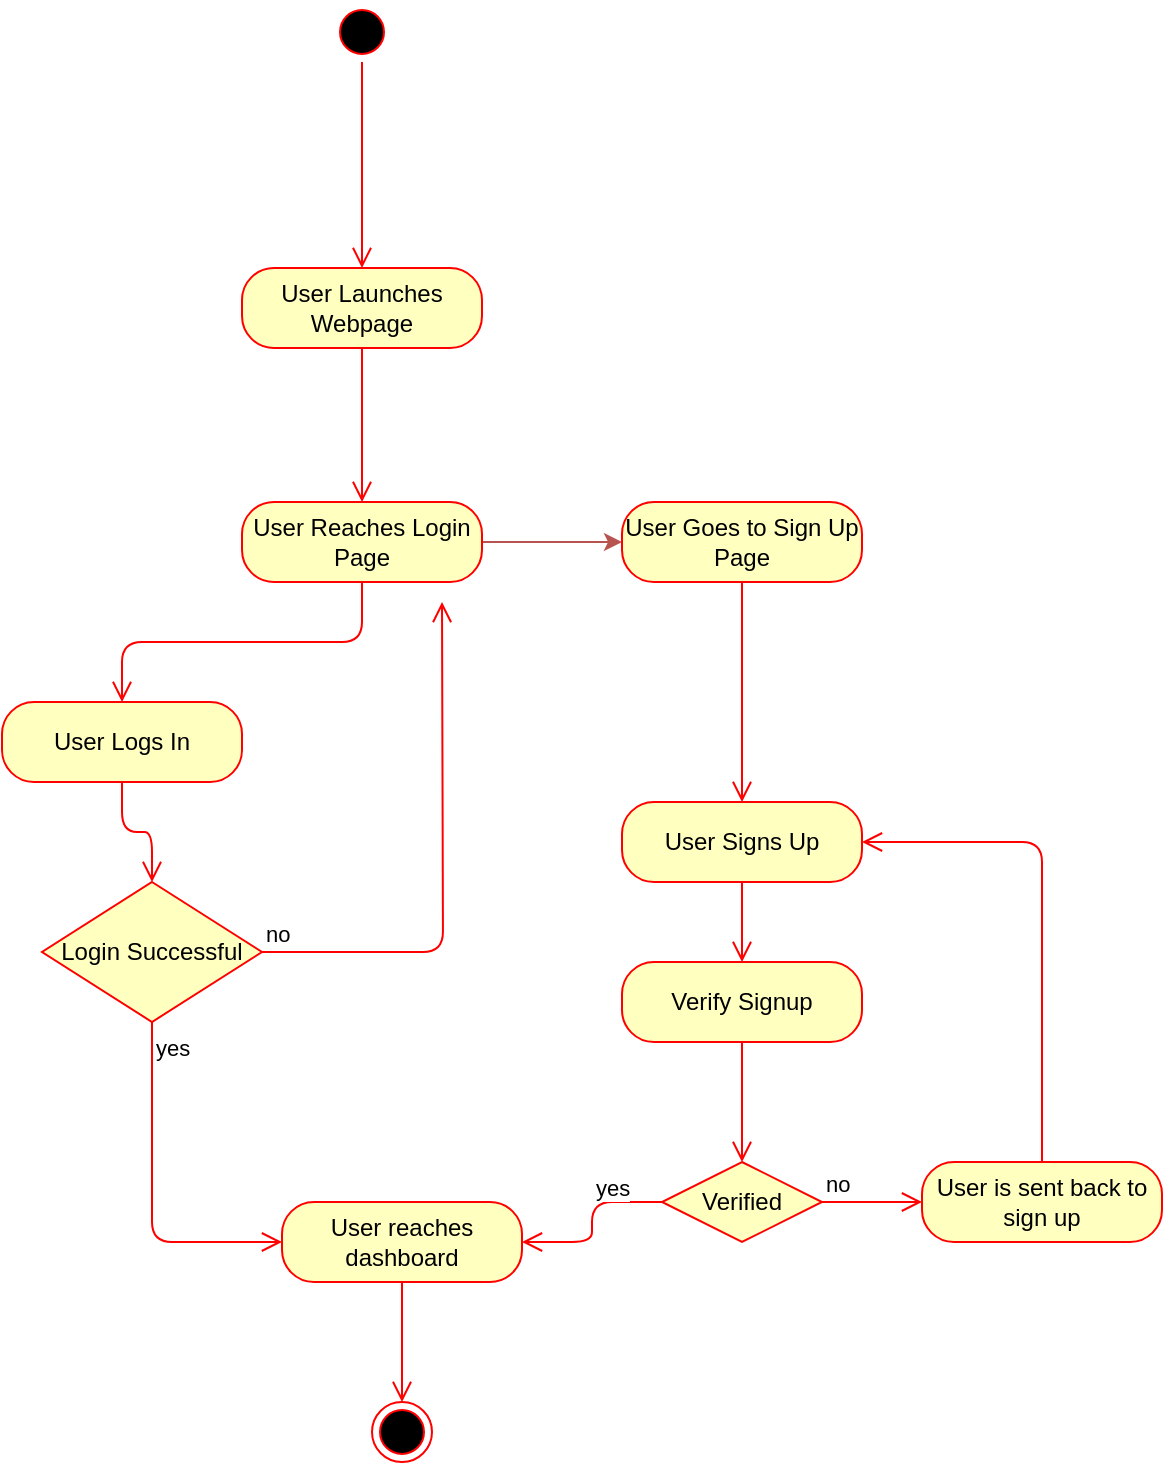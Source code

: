 <mxfile version="15.2.9" type="device"><diagram name="Page-1" id="e7e014a7-5840-1c2e-5031-d8a46d1fe8dd"><mxGraphModel dx="1038" dy="547" grid="1" gridSize="10" guides="1" tooltips="1" connect="1" arrows="1" fold="1" page="1" pageScale="1" pageWidth="1169" pageHeight="826" background="none" math="0" shadow="0"><root><mxCell id="0"/><mxCell id="1" parent="0"/><mxCell id="2FSMgI4H4eiRyfZnYOBS-52" value="User Launches Webpage" style="rounded=1;whiteSpace=wrap;html=1;arcSize=40;fontColor=#000000;fillColor=#ffffc0;strokeColor=#ff0000;" vertex="1" parent="1"><mxGeometry x="190" y="203" width="120" height="40" as="geometry"/></mxCell><mxCell id="2FSMgI4H4eiRyfZnYOBS-53" value="" style="edgeStyle=orthogonalEdgeStyle;html=1;verticalAlign=bottom;endArrow=open;endSize=8;strokeColor=#ff0000;entryX=0.5;entryY=0;entryDx=0;entryDy=0;" edge="1" source="2FSMgI4H4eiRyfZnYOBS-52" parent="1" target="2FSMgI4H4eiRyfZnYOBS-56"><mxGeometry relative="1" as="geometry"><mxPoint x="250" y="310" as="targetPoint"/></mxGeometry></mxCell><mxCell id="2FSMgI4H4eiRyfZnYOBS-54" value="" style="ellipse;html=1;shape=startState;fillColor=#000000;strokeColor=#ff0000;" vertex="1" parent="1"><mxGeometry x="235" y="70" width="30" height="30" as="geometry"/></mxCell><mxCell id="2FSMgI4H4eiRyfZnYOBS-55" value="" style="edgeStyle=orthogonalEdgeStyle;html=1;verticalAlign=bottom;endArrow=open;endSize=8;strokeColor=#ff0000;entryX=0.5;entryY=0;entryDx=0;entryDy=0;" edge="1" source="2FSMgI4H4eiRyfZnYOBS-54" parent="1" target="2FSMgI4H4eiRyfZnYOBS-52"><mxGeometry relative="1" as="geometry"><mxPoint x="250" y="160" as="targetPoint"/></mxGeometry></mxCell><mxCell id="2FSMgI4H4eiRyfZnYOBS-62" style="edgeStyle=orthogonalEdgeStyle;rounded=0;orthogonalLoop=1;jettySize=auto;html=1;fillColor=#f8cecc;strokeColor=#b85450;" edge="1" parent="1" source="2FSMgI4H4eiRyfZnYOBS-56"><mxGeometry relative="1" as="geometry"><mxPoint x="380" y="340" as="targetPoint"/></mxGeometry></mxCell><mxCell id="2FSMgI4H4eiRyfZnYOBS-56" value="User Reaches Login Page" style="rounded=1;whiteSpace=wrap;html=1;arcSize=40;fontColor=#000000;fillColor=#ffffc0;strokeColor=#ff0000;" vertex="1" parent="1"><mxGeometry x="190" y="320" width="120" height="40" as="geometry"/></mxCell><mxCell id="2FSMgI4H4eiRyfZnYOBS-57" value="" style="edgeStyle=orthogonalEdgeStyle;html=1;verticalAlign=bottom;endArrow=open;endSize=8;strokeColor=#ff0000;entryX=0.5;entryY=0;entryDx=0;entryDy=0;" edge="1" source="2FSMgI4H4eiRyfZnYOBS-56" parent="1" target="2FSMgI4H4eiRyfZnYOBS-72"><mxGeometry relative="1" as="geometry"><mxPoint x="130" y="410" as="targetPoint"/></mxGeometry></mxCell><mxCell id="2FSMgI4H4eiRyfZnYOBS-59" value="User Signs Up" style="rounded=1;whiteSpace=wrap;html=1;arcSize=40;fontColor=#000000;fillColor=#ffffc0;strokeColor=#ff0000;" vertex="1" parent="1"><mxGeometry x="380" y="470" width="120" height="40" as="geometry"/></mxCell><mxCell id="2FSMgI4H4eiRyfZnYOBS-60" value="" style="edgeStyle=orthogonalEdgeStyle;html=1;verticalAlign=bottom;endArrow=open;endSize=8;strokeColor=#ff0000;entryX=0.5;entryY=0;entryDx=0;entryDy=0;" edge="1" source="2FSMgI4H4eiRyfZnYOBS-59" parent="1" target="2FSMgI4H4eiRyfZnYOBS-63"><mxGeometry relative="1" as="geometry"><mxPoint x="440" y="570" as="targetPoint"/></mxGeometry></mxCell><mxCell id="2FSMgI4H4eiRyfZnYOBS-63" value="Verify Signup" style="rounded=1;whiteSpace=wrap;html=1;arcSize=40;fontColor=#000000;fillColor=#ffffc0;strokeColor=#ff0000;" vertex="1" parent="1"><mxGeometry x="380" y="550" width="120" height="40" as="geometry"/></mxCell><mxCell id="2FSMgI4H4eiRyfZnYOBS-64" value="" style="edgeStyle=orthogonalEdgeStyle;html=1;verticalAlign=bottom;endArrow=open;endSize=8;strokeColor=#ff0000;" edge="1" source="2FSMgI4H4eiRyfZnYOBS-63" parent="1"><mxGeometry relative="1" as="geometry"><mxPoint x="440" y="650" as="targetPoint"/></mxGeometry></mxCell><mxCell id="2FSMgI4H4eiRyfZnYOBS-66" value="Verified" style="rhombus;whiteSpace=wrap;html=1;fillColor=#ffffc0;strokeColor=#ff0000;" vertex="1" parent="1"><mxGeometry x="400" y="650" width="80" height="40" as="geometry"/></mxCell><mxCell id="2FSMgI4H4eiRyfZnYOBS-67" value="no" style="edgeStyle=orthogonalEdgeStyle;html=1;align=left;verticalAlign=bottom;endArrow=open;endSize=8;strokeColor=#ff0000;" edge="1" source="2FSMgI4H4eiRyfZnYOBS-66" parent="1"><mxGeometry x="-1" relative="1" as="geometry"><mxPoint x="530" y="670" as="targetPoint"/></mxGeometry></mxCell><mxCell id="2FSMgI4H4eiRyfZnYOBS-68" value="yes" style="edgeStyle=orthogonalEdgeStyle;html=1;align=left;verticalAlign=top;endArrow=open;endSize=8;strokeColor=#ff0000;entryX=1;entryY=0.5;entryDx=0;entryDy=0;" edge="1" source="2FSMgI4H4eiRyfZnYOBS-66" parent="1" target="2FSMgI4H4eiRyfZnYOBS-83"><mxGeometry x="-0.222" y="-20" relative="1" as="geometry"><mxPoint x="440" y="770" as="targetPoint"/><mxPoint x="20" y="-20" as="offset"/></mxGeometry></mxCell><mxCell id="2FSMgI4H4eiRyfZnYOBS-69" value="User is sent back to sign up" style="rounded=1;whiteSpace=wrap;html=1;arcSize=40;fontColor=#000000;fillColor=#ffffc0;strokeColor=#ff0000;" vertex="1" parent="1"><mxGeometry x="530" y="650" width="120" height="40" as="geometry"/></mxCell><mxCell id="2FSMgI4H4eiRyfZnYOBS-70" value="" style="edgeStyle=orthogonalEdgeStyle;html=1;verticalAlign=bottom;endArrow=open;endSize=8;strokeColor=#ff0000;entryX=1;entryY=0.5;entryDx=0;entryDy=0;" edge="1" source="2FSMgI4H4eiRyfZnYOBS-69" parent="1" target="2FSMgI4H4eiRyfZnYOBS-59"><mxGeometry relative="1" as="geometry"><mxPoint x="590" y="500" as="targetPoint"/><Array as="points"><mxPoint x="590" y="490"/></Array></mxGeometry></mxCell><mxCell id="2FSMgI4H4eiRyfZnYOBS-72" value="User Logs In" style="rounded=1;whiteSpace=wrap;html=1;arcSize=40;fontColor=#000000;fillColor=#ffffc0;strokeColor=#ff0000;" vertex="1" parent="1"><mxGeometry x="70" y="420" width="120" height="40" as="geometry"/></mxCell><mxCell id="2FSMgI4H4eiRyfZnYOBS-73" value="" style="edgeStyle=orthogonalEdgeStyle;html=1;verticalAlign=bottom;endArrow=open;endSize=8;strokeColor=#ff0000;entryX=0.5;entryY=0;entryDx=0;entryDy=0;" edge="1" source="2FSMgI4H4eiRyfZnYOBS-72" parent="1" target="2FSMgI4H4eiRyfZnYOBS-78"><mxGeometry relative="1" as="geometry"><mxPoint x="250" y="520" as="targetPoint"/></mxGeometry></mxCell><mxCell id="2FSMgI4H4eiRyfZnYOBS-78" value="Login Successful" style="rhombus;whiteSpace=wrap;html=1;fillColor=#ffffc0;strokeColor=#ff0000;" vertex="1" parent="1"><mxGeometry x="90" y="510" width="110" height="70" as="geometry"/></mxCell><mxCell id="2FSMgI4H4eiRyfZnYOBS-79" value="no" style="edgeStyle=orthogonalEdgeStyle;html=1;align=left;verticalAlign=bottom;endArrow=open;endSize=8;strokeColor=#ff0000;" edge="1" source="2FSMgI4H4eiRyfZnYOBS-78" parent="1"><mxGeometry x="-1" relative="1" as="geometry"><mxPoint x="290" y="370" as="targetPoint"/></mxGeometry></mxCell><mxCell id="2FSMgI4H4eiRyfZnYOBS-80" value="yes" style="edgeStyle=orthogonalEdgeStyle;html=1;align=left;verticalAlign=top;endArrow=open;endSize=8;strokeColor=#ff0000;" edge="1" source="2FSMgI4H4eiRyfZnYOBS-78" parent="1"><mxGeometry x="-1" relative="1" as="geometry"><mxPoint x="210" y="690" as="targetPoint"/><Array as="points"><mxPoint x="145" y="630"/><mxPoint x="145" y="630"/></Array></mxGeometry></mxCell><mxCell id="2FSMgI4H4eiRyfZnYOBS-81" value="User Goes to Sign Up Page" style="rounded=1;whiteSpace=wrap;html=1;arcSize=40;fontColor=#000000;fillColor=#ffffc0;strokeColor=#ff0000;" vertex="1" parent="1"><mxGeometry x="380" y="320" width="120" height="40" as="geometry"/></mxCell><mxCell id="2FSMgI4H4eiRyfZnYOBS-82" value="" style="edgeStyle=orthogonalEdgeStyle;html=1;verticalAlign=bottom;endArrow=open;endSize=8;strokeColor=#ff0000;" edge="1" source="2FSMgI4H4eiRyfZnYOBS-81" parent="1"><mxGeometry relative="1" as="geometry"><mxPoint x="440" y="470" as="targetPoint"/></mxGeometry></mxCell><mxCell id="2FSMgI4H4eiRyfZnYOBS-83" value="User reaches dashboard" style="rounded=1;whiteSpace=wrap;html=1;arcSize=40;fontColor=#000000;fillColor=#ffffc0;strokeColor=#ff0000;" vertex="1" parent="1"><mxGeometry x="210" y="670" width="120" height="40" as="geometry"/></mxCell><mxCell id="2FSMgI4H4eiRyfZnYOBS-84" value="" style="edgeStyle=orthogonalEdgeStyle;html=1;verticalAlign=bottom;endArrow=open;endSize=8;strokeColor=#ff0000;" edge="1" source="2FSMgI4H4eiRyfZnYOBS-83" parent="1"><mxGeometry relative="1" as="geometry"><mxPoint x="270" y="770" as="targetPoint"/></mxGeometry></mxCell><mxCell id="2FSMgI4H4eiRyfZnYOBS-85" value="" style="ellipse;html=1;shape=endState;fillColor=#000000;strokeColor=#ff0000;" vertex="1" parent="1"><mxGeometry x="255" y="770" width="30" height="30" as="geometry"/></mxCell></root></mxGraphModel></diagram></mxfile>